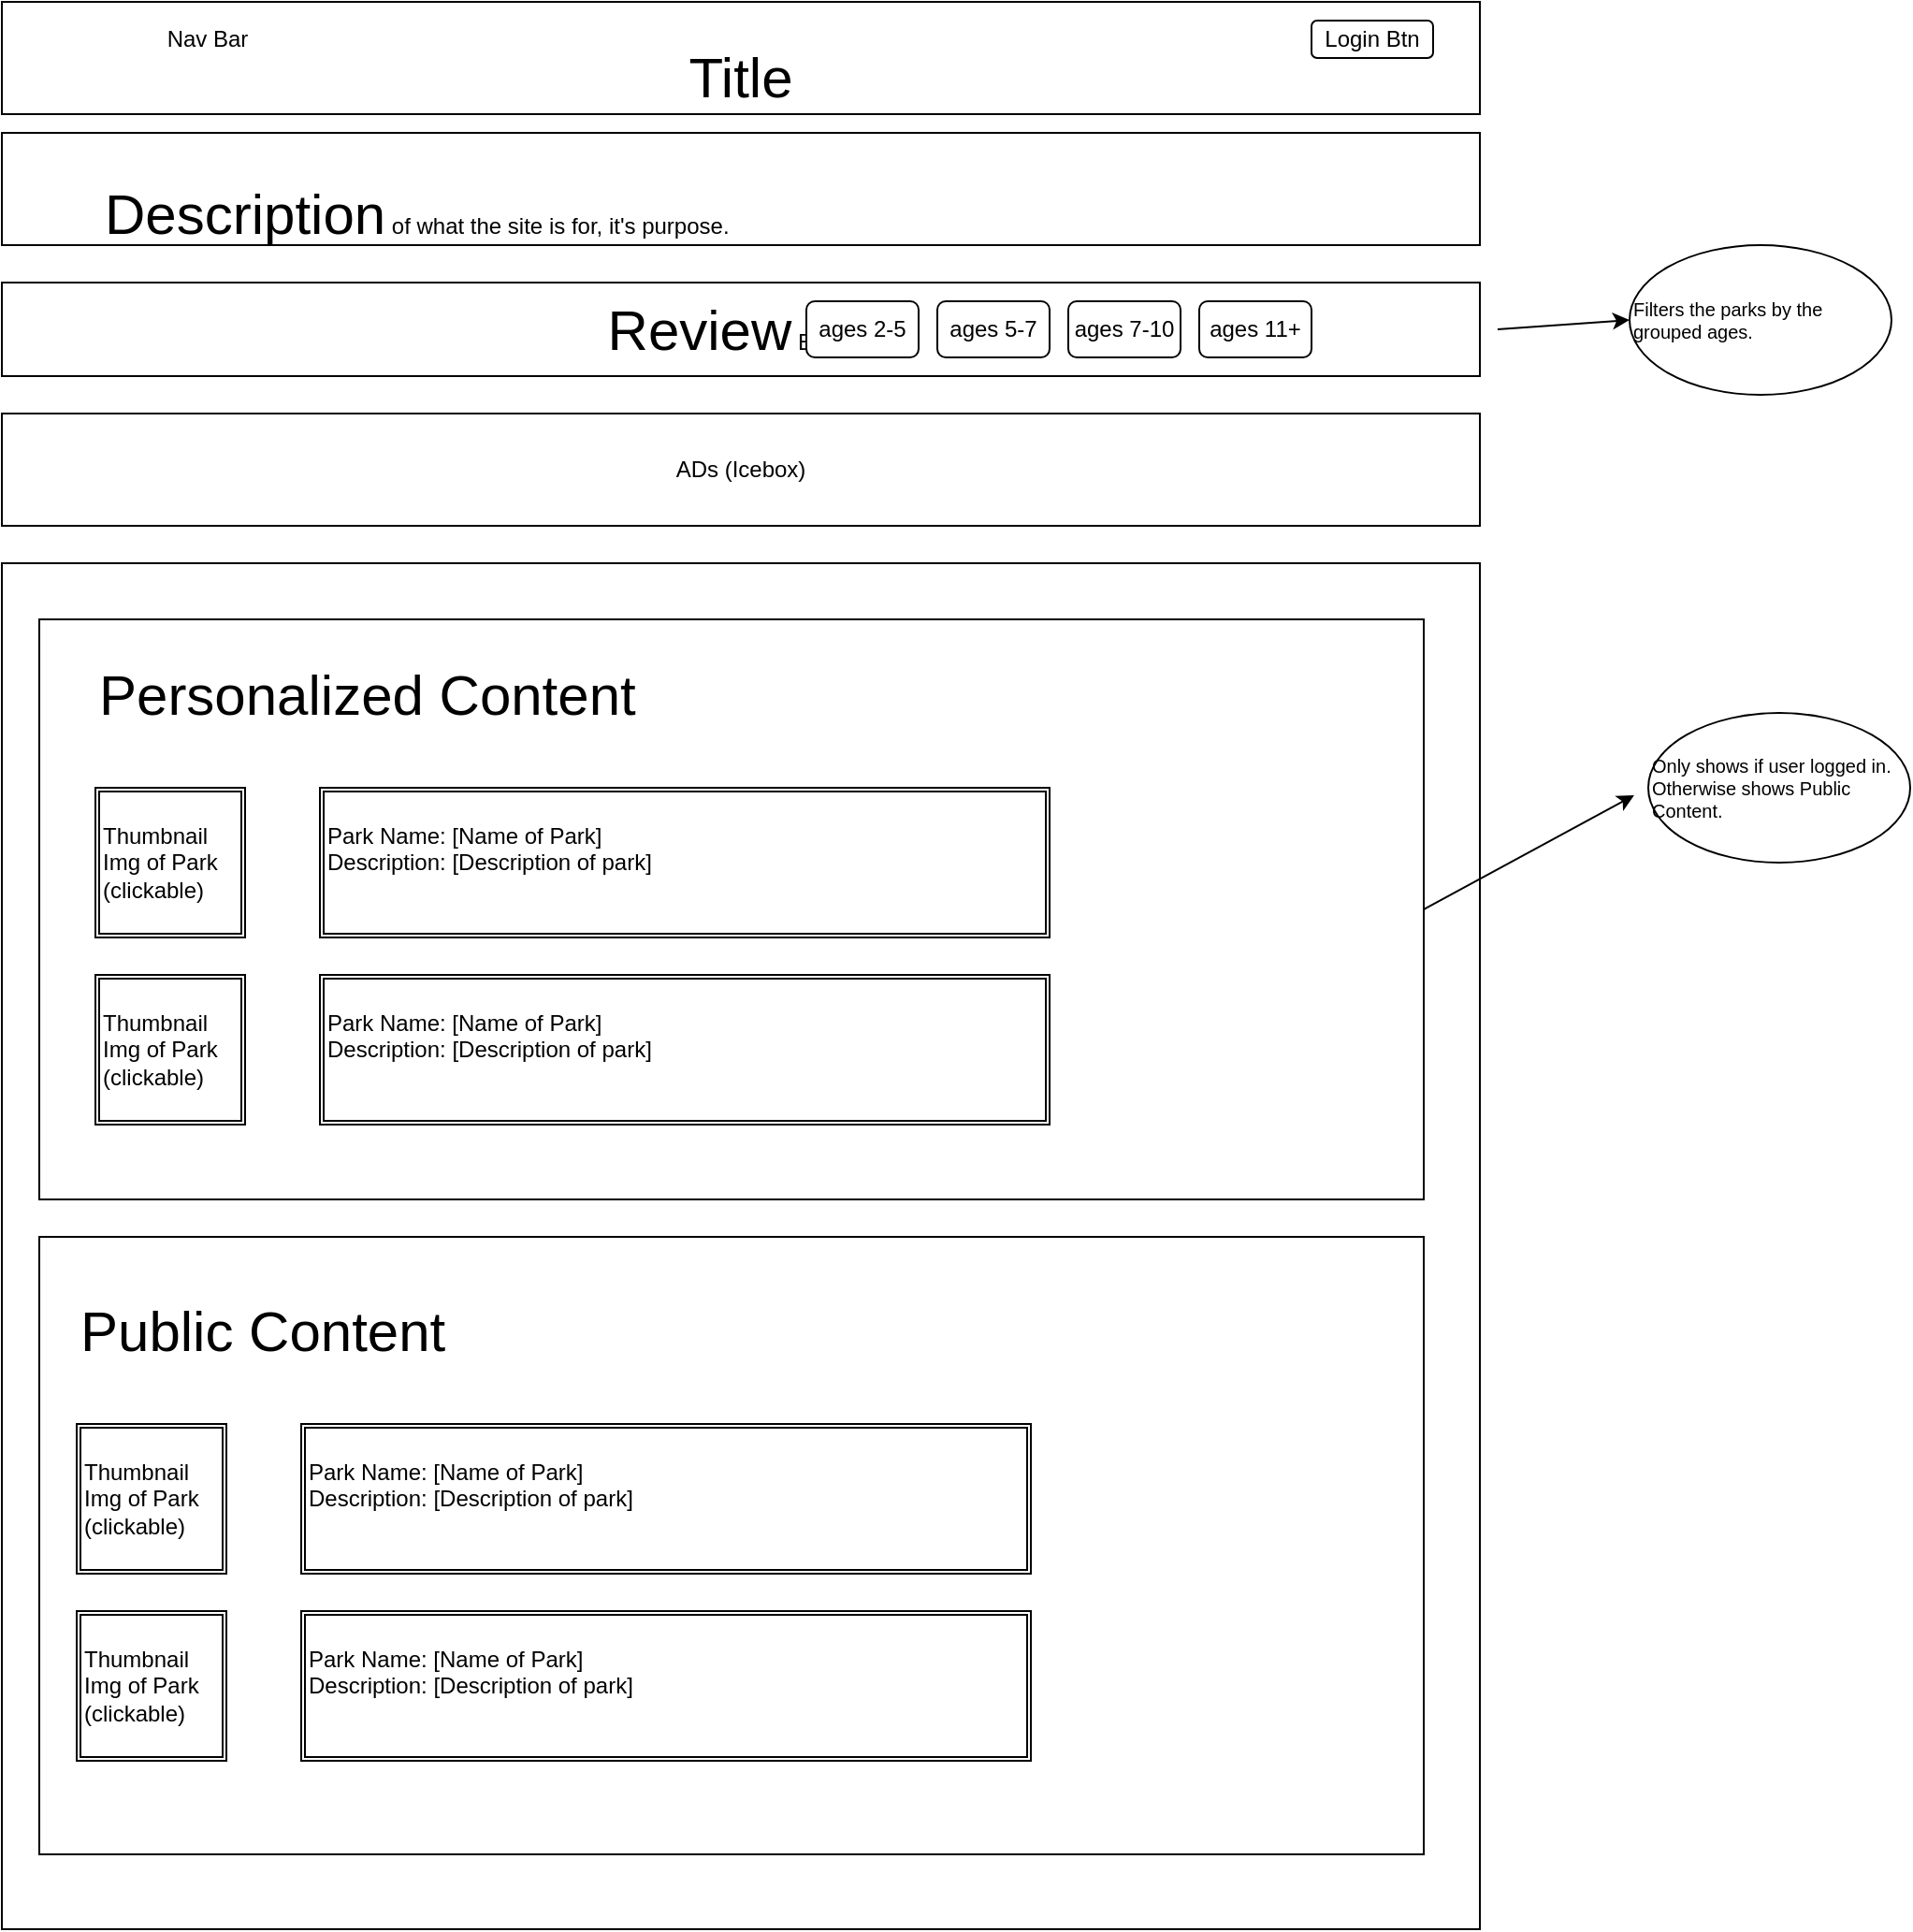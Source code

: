 <mxfile version="10.7.7" type="github"><diagram id="eIqJtcgoAjPy8BAkHkrU" name="Main Page"><mxGraphModel dx="1394" dy="773" grid="1" gridSize="10" guides="1" tooltips="1" connect="1" arrows="1" fold="1" page="1" pageScale="1" pageWidth="850" pageHeight="1100" math="0" shadow="0"><root><mxCell id="0"/><mxCell id="1" parent="0"/><mxCell id="P3dtLUGJmLrNupcICkM0-1" value="" style="rounded=0;whiteSpace=wrap;html=1;" vertex="1" parent="1"><mxGeometry x="20" y="20" width="790" height="60" as="geometry"/></mxCell><mxCell id="P3dtLUGJmLrNupcICkM0-2" value="Nav Bar" style="text;html=1;strokeColor=none;fillColor=none;align=center;verticalAlign=middle;whiteSpace=wrap;rounded=0;" vertex="1" parent="1"><mxGeometry x="70" y="30" width="120" height="20" as="geometry"/></mxCell><mxCell id="P3dtLUGJmLrNupcICkM0-4" value="&lt;font style=&quot;font-size: 30px&quot;&gt;Title&lt;/font&gt;" style="text;html=1;strokeColor=none;fillColor=none;align=center;verticalAlign=middle;whiteSpace=wrap;rounded=0;" vertex="1" parent="1"><mxGeometry x="290" y="50" width="250" height="20" as="geometry"/></mxCell><mxCell id="P3dtLUGJmLrNupcICkM0-5" value="Login Btn" style="rounded=1;whiteSpace=wrap;html=1;" vertex="1" parent="1"><mxGeometry x="720" y="30" width="65" height="20" as="geometry"/></mxCell><mxCell id="P3dtLUGJmLrNupcICkM0-7" value="&lt;font style=&quot;font-size: 30px&quot;&gt;Review&lt;/font&gt; Buttons" style="rounded=0;whiteSpace=wrap;html=1;" vertex="1" parent="1"><mxGeometry x="20" y="170" width="790" height="50" as="geometry"/></mxCell><mxCell id="P3dtLUGJmLrNupcICkM0-8" value="ages 2-5&lt;br&gt;" style="rounded=1;whiteSpace=wrap;html=1;" vertex="1" parent="1"><mxGeometry x="450" y="180" width="60" height="30" as="geometry"/></mxCell><mxCell id="P3dtLUGJmLrNupcICkM0-10" value="ages 5-7&lt;br&gt;" style="rounded=1;whiteSpace=wrap;html=1;" vertex="1" parent="1"><mxGeometry x="520" y="180" width="60" height="30" as="geometry"/></mxCell><mxCell id="P3dtLUGJmLrNupcICkM0-11" value="ages 7-10&lt;br&gt;" style="rounded=1;whiteSpace=wrap;html=1;" vertex="1" parent="1"><mxGeometry x="590" y="180" width="60" height="30" as="geometry"/></mxCell><mxCell id="P3dtLUGJmLrNupcICkM0-12" value="ages 11+&lt;br&gt;" style="rounded=1;whiteSpace=wrap;html=1;" vertex="1" parent="1"><mxGeometry x="660" y="180" width="60" height="30" as="geometry"/></mxCell><mxCell id="P3dtLUGJmLrNupcICkM0-13" value="ADs (Icebox)&lt;br&gt;" style="rounded=0;whiteSpace=wrap;html=1;" vertex="1" parent="1"><mxGeometry x="20" y="240" width="790" height="60" as="geometry"/></mxCell><mxCell id="P3dtLUGJmLrNupcICkM0-14" value="" style="rounded=0;whiteSpace=wrap;html=1;" vertex="1" parent="1"><mxGeometry x="20" y="320" width="790" height="730" as="geometry"/></mxCell><mxCell id="P3dtLUGJmLrNupcICkM0-16" value="" style="rounded=0;whiteSpace=wrap;html=1;" vertex="1" parent="1"><mxGeometry x="20" y="90" width="790" height="60" as="geometry"/></mxCell><mxCell id="P3dtLUGJmLrNupcICkM0-6" value="&lt;font style=&quot;font-size: 30px&quot;&gt;&lt;br&gt;Description&lt;/font&gt; of what the site is for, it's purpose.&lt;br&gt;" style="text;html=1;strokeColor=none;fillColor=none;spacing=5;spacingTop=-20;whiteSpace=wrap;overflow=hidden;rounded=0;" vertex="1" parent="1"><mxGeometry x="70" y="90" width="640" height="60" as="geometry"/></mxCell><mxCell id="P3dtLUGJmLrNupcICkM0-17" value="" style="rounded=0;whiteSpace=wrap;html=1;" vertex="1" parent="1"><mxGeometry x="40" y="350" width="740" height="310" as="geometry"/></mxCell><mxCell id="P3dtLUGJmLrNupcICkM0-18" value="" style="rounded=0;whiteSpace=wrap;html=1;" vertex="1" parent="1"><mxGeometry x="40" y="680" width="740" height="330" as="geometry"/></mxCell><mxCell id="P3dtLUGJmLrNupcICkM0-19" value="&lt;div style=&quot;text-align: left&quot;&gt;&lt;span style=&quot;font-size: 30px&quot;&gt;Public Content&lt;/span&gt;&lt;/div&gt;" style="text;html=1;strokeColor=none;fillColor=none;align=left;verticalAlign=middle;whiteSpace=wrap;rounded=0;" vertex="1" parent="1"><mxGeometry x="60" y="720" width="380" height="20" as="geometry"/></mxCell><mxCell id="P3dtLUGJmLrNupcICkM0-20" value="&lt;font style=&quot;font-size: 30px&quot;&gt;Personalized Content&lt;br&gt;&lt;/font&gt;" style="text;html=1;strokeColor=none;fillColor=none;align=left;verticalAlign=middle;whiteSpace=wrap;rounded=0;" vertex="1" parent="1"><mxGeometry x="70" y="380" width="380" height="20" as="geometry"/></mxCell><mxCell id="P3dtLUGJmLrNupcICkM0-23" value="Thumbnail Img of Park (clickable)&lt;br&gt;" style="shape=ext;double=1;whiteSpace=wrap;html=1;aspect=fixed;align=left;" vertex="1" parent="1"><mxGeometry x="70" y="440" width="80" height="80" as="geometry"/></mxCell><mxCell id="P3dtLUGJmLrNupcICkM0-24" value="Park Name: [Name of Park]&lt;br&gt;Description: [Description of park]&lt;br&gt;&lt;br&gt;" style="shape=ext;double=1;rounded=0;whiteSpace=wrap;html=1;align=left;" vertex="1" parent="1"><mxGeometry x="190" y="440" width="390" height="80" as="geometry"/></mxCell><mxCell id="P3dtLUGJmLrNupcICkM0-25" value="Thumbnail Img of Park (clickable)&lt;br&gt;" style="shape=ext;double=1;whiteSpace=wrap;html=1;aspect=fixed;align=left;" vertex="1" parent="1"><mxGeometry x="60" y="780" width="80" height="80" as="geometry"/></mxCell><mxCell id="P3dtLUGJmLrNupcICkM0-26" value="Park Name: [Name of Park]&lt;br&gt;Description: [Description of park]&lt;br&gt;&lt;br&gt;" style="shape=ext;double=1;rounded=0;whiteSpace=wrap;html=1;align=left;" vertex="1" parent="1"><mxGeometry x="180" y="780" width="390" height="80" as="geometry"/></mxCell><mxCell id="P3dtLUGJmLrNupcICkM0-27" value="Thumbnail Img of Park (clickable)&lt;br&gt;" style="shape=ext;double=1;whiteSpace=wrap;html=1;aspect=fixed;align=left;" vertex="1" parent="1"><mxGeometry x="70" y="540" width="80" height="80" as="geometry"/></mxCell><mxCell id="P3dtLUGJmLrNupcICkM0-28" value="Park Name: [Name of Park]&lt;br&gt;Description: [Description of park]&lt;br&gt;&lt;br&gt;" style="shape=ext;double=1;rounded=0;whiteSpace=wrap;html=1;align=left;" vertex="1" parent="1"><mxGeometry x="190" y="540" width="390" height="80" as="geometry"/></mxCell><mxCell id="P3dtLUGJmLrNupcICkM0-29" value="Thumbnail Img of Park (clickable)&lt;br&gt;" style="shape=ext;double=1;whiteSpace=wrap;html=1;aspect=fixed;align=left;" vertex="1" parent="1"><mxGeometry x="60" y="880" width="80" height="80" as="geometry"/></mxCell><mxCell id="P3dtLUGJmLrNupcICkM0-30" value="Park Name: [Name of Park]&lt;br&gt;Description: [Description of park]&lt;br&gt;&lt;br&gt;" style="shape=ext;double=1;rounded=0;whiteSpace=wrap;html=1;align=left;" vertex="1" parent="1"><mxGeometry x="180" y="880" width="390" height="80" as="geometry"/></mxCell><mxCell id="O1P_VxtPqfVI13-kk_SP-1" value="" style="endArrow=classic;html=1;fontSize=10;exitX=1;exitY=0.5;exitDx=0;exitDy=0;entryX=-0.054;entryY=0.55;entryDx=0;entryDy=0;entryPerimeter=0;" edge="1" parent="1" source="P3dtLUGJmLrNupcICkM0-17" target="mGAjMIXDMtbwLICyGtHQ-1"><mxGeometry width="50" height="50" relative="1" as="geometry"><mxPoint x="790" y="510" as="sourcePoint"/><mxPoint x="900" y="440" as="targetPoint"/></mxGeometry></mxCell><mxCell id="mGAjMIXDMtbwLICyGtHQ-1" value="Only shows if user logged in.&amp;nbsp; Otherwise shows Public Content.&lt;br style=&quot;font-size: 10px&quot;&gt;" style="ellipse;whiteSpace=wrap;html=1;fontSize=10;align=left;" vertex="1" parent="1"><mxGeometry x="900" y="400" width="140" height="80" as="geometry"/></mxCell><mxCell id="mGAjMIXDMtbwLICyGtHQ-2" value="" style="endArrow=classic;html=1;fontSize=10;exitX=1.012;exitY=0.5;exitDx=0;exitDy=0;exitPerimeter=0;entryX=0;entryY=0.5;entryDx=0;entryDy=0;" edge="1" parent="1" source="P3dtLUGJmLrNupcICkM0-7" target="mGAjMIXDMtbwLICyGtHQ-3"><mxGeometry width="50" height="50" relative="1" as="geometry"><mxPoint x="810" y="220" as="sourcePoint"/><mxPoint x="890" y="180" as="targetPoint"/></mxGeometry></mxCell><mxCell id="mGAjMIXDMtbwLICyGtHQ-3" value="Filters the parks by the grouped ages.&lt;br style=&quot;font-size: 10px&quot;&gt;" style="ellipse;whiteSpace=wrap;html=1;fontSize=10;align=left;" vertex="1" parent="1"><mxGeometry x="890" y="150" width="140" height="80" as="geometry"/></mxCell></root></mxGraphModel></diagram><diagram id="Y99d2gwCtt2hjHxhowKW" name="Pub-Personal-Content"><mxGraphModel dx="1394" dy="773" grid="1" gridSize="10" guides="1" tooltips="1" connect="1" arrows="1" fold="1" page="1" pageScale="1" pageWidth="850" pageHeight="1100" math="0" shadow="0"><root><mxCell id="L3Fpt6WQxoa7c7fPTvoM-0"/><mxCell id="L3Fpt6WQxoa7c7fPTvoM-1" parent="L3Fpt6WQxoa7c7fPTvoM-0"/><mxCell id="CMhgkHy0EPUcVAvEOlV1-0" value="" style="rounded=0;whiteSpace=wrap;html=1;" vertex="1" parent="L3Fpt6WQxoa7c7fPTvoM-1"><mxGeometry x="40" y="40" width="740" height="190" as="geometry"/></mxCell><mxCell id="CMhgkHy0EPUcVAvEOlV1-1" value="&lt;font style=&quot;font-size: 30px&quot;&gt;Personalized Content&lt;br&gt;&lt;/font&gt;" style="text;html=1;strokeColor=none;fillColor=none;align=left;verticalAlign=middle;whiteSpace=wrap;rounded=0;" vertex="1" parent="L3Fpt6WQxoa7c7fPTvoM-1"><mxGeometry x="70" y="70" width="380" height="20" as="geometry"/></mxCell><mxCell id="CMhgkHy0EPUcVAvEOlV1-2" value="Thumbnail Img of Park (clickable)&lt;br&gt;" style="shape=ext;double=1;whiteSpace=wrap;html=1;aspect=fixed;align=left;" vertex="1" parent="L3Fpt6WQxoa7c7fPTvoM-1"><mxGeometry x="70" y="130" width="80" height="80" as="geometry"/></mxCell><mxCell id="CMhgkHy0EPUcVAvEOlV1-3" value="Park Name: [Name of Park]&lt;br&gt;Description: [Description of park]&lt;br&gt;&lt;br&gt;" style="shape=ext;double=1;rounded=0;whiteSpace=wrap;html=1;align=left;" vertex="1" parent="L3Fpt6WQxoa7c7fPTvoM-1"><mxGeometry x="190" y="130" width="390" height="80" as="geometry"/></mxCell><mxCell id="eWOdcAm23o-jEfMq29Wk-0" value="&lt;font style=&quot;font-size: 48px&quot;&gt;Images of Park&lt;br&gt;(carousel element?)&lt;br&gt;&lt;/font&gt;&lt;br&gt;" style="rounded=0;whiteSpace=wrap;html=1;align=center;" vertex="1" parent="L3Fpt6WQxoa7c7fPTvoM-1"><mxGeometry x="40" y="360" width="790" height="220" as="geometry"/></mxCell><mxCell id="eWOdcAm23o-jEfMq29Wk-1" value="" style="shape=flexArrow;endArrow=classic;html=1;exitX=0.366;exitY=0.995;exitDx=0;exitDy=0;exitPerimeter=0;entryX=0.49;entryY=0.067;entryDx=0;entryDy=0;entryPerimeter=0;" edge="1" parent="L3Fpt6WQxoa7c7fPTvoM-1" source="CMhgkHy0EPUcVAvEOlV1-0" target="IaftfZSmnILdI_pws1qB-0"><mxGeometry width="50" height="50" relative="1" as="geometry"><mxPoint x="320" y="280" as="sourcePoint"/><mxPoint x="370" y="230" as="targetPoint"/></mxGeometry></mxCell><mxCell id="eWOdcAm23o-jEfMq29Wk-2" value="&lt;div style=&quot;text-align: center&quot;&gt;&lt;span style=&quot;font-size: 48px&quot;&gt;Map&lt;/span&gt;&lt;/div&gt;" style="whiteSpace=wrap;html=1;aspect=fixed;align=center;" vertex="1" parent="L3Fpt6WQxoa7c7fPTvoM-1"><mxGeometry x="560" y="600" width="260" height="260" as="geometry"/></mxCell><mxCell id="eWOdcAm23o-jEfMq29Wk-3" value="" style="rounded=0;whiteSpace=wrap;html=1;align=center;" vertex="1" parent="L3Fpt6WQxoa7c7fPTvoM-1"><mxGeometry x="70" y="600" width="450" height="260" as="geometry"/></mxCell><mxCell id="eWOdcAm23o-jEfMq29Wk-4" value="&lt;h1&gt;Park Rangers say... [Rating]&lt;/h1&gt;&lt;p&gt;Quick Summary:&amp;nbsp;&amp;nbsp;&lt;/p&gt;&lt;p&gt;Lorem ipsum dolor sit amet, consectetur adipisicing elit, sed do eiusmod tempor incididunt ut labore et dolore magna aliqua.&lt;br&gt;&lt;/p&gt;" style="text;html=1;strokeColor=none;fillColor=none;spacing=5;spacingTop=-20;whiteSpace=wrap;overflow=hidden;rounded=0;align=left;" vertex="1" parent="L3Fpt6WQxoa7c7fPTvoM-1"><mxGeometry x="105" y="630" width="395" height="190" as="geometry"/></mxCell><mxCell id="eWOdcAm23o-jEfMq29Wk-6" value="&lt;b&gt;Feature Button&lt;/b&gt;&lt;br&gt;(Ex: Monkey Bars -- opens in a modal explaining the feature)&lt;br&gt;&lt;br&gt;" style="rounded=1;whiteSpace=wrap;html=1;align=left;" vertex="1" parent="L3Fpt6WQxoa7c7fPTvoM-1"><mxGeometry x="70" y="950" width="190" height="80" as="geometry"/></mxCell><mxCell id="eWOdcAm23o-jEfMq29Wk-7" value="Features&lt;br style=&quot;font-size: 20px&quot;&gt;" style="text;html=1;strokeColor=none;fillColor=none;align=center;verticalAlign=middle;whiteSpace=wrap;rounded=0;fontSize=20;" vertex="1" parent="L3Fpt6WQxoa7c7fPTvoM-1"><mxGeometry x="90" y="910" width="40" height="20" as="geometry"/></mxCell><mxCell id="eWOdcAm23o-jEfMq29Wk-8" value="&lt;b&gt;Feature Button&lt;/b&gt;&lt;br&gt;(Ex: Monkey Bars -- opens in a modal explaining the feature)&lt;br&gt;&lt;br&gt;" style="rounded=1;whiteSpace=wrap;html=1;align=left;" vertex="1" parent="L3Fpt6WQxoa7c7fPTvoM-1"><mxGeometry x="280" y="950" width="190" height="80" as="geometry"/></mxCell><mxCell id="eWOdcAm23o-jEfMq29Wk-9" value="&lt;b&gt;Feature Button&lt;/b&gt;&lt;br&gt;(Ex: Monkey Bars -- opens in a modal explaining the feature)&lt;br&gt;&lt;br&gt;" style="rounded=1;whiteSpace=wrap;html=1;align=left;" vertex="1" parent="L3Fpt6WQxoa7c7fPTvoM-1"><mxGeometry x="490" y="950" width="190" height="80" as="geometry"/></mxCell><mxCell id="eWOdcAm23o-jEfMq29Wk-10" value="&lt;b&gt;Feature Button&lt;/b&gt;&lt;br&gt;(Ex: Monkey Bars -- opens in a modal explaining the feature)&lt;br&gt;&lt;br&gt;" style="rounded=1;whiteSpace=wrap;html=1;align=left;" vertex="1" parent="L3Fpt6WQxoa7c7fPTvoM-1"><mxGeometry x="70" y="1040" width="190" height="80" as="geometry"/></mxCell><mxCell id="eWOdcAm23o-jEfMq29Wk-11" value="&lt;b&gt;Feature Button&lt;/b&gt;&lt;br&gt;(Ex: Monkey Bars -- opens in a modal explaining the feature)&lt;br&gt;&lt;br&gt;" style="rounded=1;whiteSpace=wrap;html=1;align=left;" vertex="1" parent="L3Fpt6WQxoa7c7fPTvoM-1"><mxGeometry x="280" y="1040" width="190" height="80" as="geometry"/></mxCell><mxCell id="eWOdcAm23o-jEfMq29Wk-12" value="&lt;b&gt;Feature Button&lt;/b&gt;&lt;br&gt;(Ex: Monkey Bars -- opens in a modal explaining the feature)&lt;br&gt;&lt;br&gt;" style="rounded=1;whiteSpace=wrap;html=1;align=left;" vertex="1" parent="L3Fpt6WQxoa7c7fPTvoM-1"><mxGeometry x="490" y="1040" width="190" height="80" as="geometry"/></mxCell><mxCell id="eWOdcAm23o-jEfMq29Wk-13" value="What you should know...&lt;br&gt;(further description of park)&lt;br&gt;&lt;ul&gt;&lt;li&gt;Location is great, secluded&lt;/li&gt;&lt;li&gt;Park is newer&lt;/li&gt;&lt;li&gt;Not on busy street&lt;/li&gt;&lt;li&gt;Easy to get to&lt;/li&gt;&lt;/ul&gt;" style="rounded=0;whiteSpace=wrap;html=1;fontSize=20;align=left;" vertex="1" parent="L3Fpt6WQxoa7c7fPTvoM-1"><mxGeometry x="80" y="1170" width="720" height="230" as="geometry"/></mxCell><mxCell id="eWOdcAm23o-jEfMq29Wk-14" value="&lt;font style=&quot;font-size: 24px&quot;&gt;&lt;b&gt;Feature Type (Ex: Monkey Bars)&lt;/b&gt;&lt;/font&gt;&lt;br&gt;Description of the park's feature&lt;br&gt;(2 sets of features, smaller set is newer with grips, older set is higher off ground)&lt;br&gt;" style="shape=process;whiteSpace=wrap;html=1;backgroundOutline=1;fontSize=20;align=left;" vertex="1" parent="L3Fpt6WQxoa7c7fPTvoM-1"><mxGeometry x="810" y="870" width="440" height="180" as="geometry"/></mxCell><mxCell id="eWOdcAm23o-jEfMq29Wk-15" value="" style="shape=flexArrow;endArrow=classic;html=1;fontSize=20;exitX=1.016;exitY=0.85;exitDx=0;exitDy=0;exitPerimeter=0;entryX=-0.002;entryY=0.589;entryDx=0;entryDy=0;entryPerimeter=0;" edge="1" parent="L3Fpt6WQxoa7c7fPTvoM-1" source="eWOdcAm23o-jEfMq29Wk-9" target="eWOdcAm23o-jEfMq29Wk-14"><mxGeometry width="50" height="50" relative="1" as="geometry"><mxPoint x="680" y="1010" as="sourcePoint"/><mxPoint x="730" y="960" as="targetPoint"/></mxGeometry></mxCell><mxCell id="IaftfZSmnILdI_pws1qB-0" value="" style="rounded=0;whiteSpace=wrap;html=1;" vertex="1" parent="L3Fpt6WQxoa7c7fPTvoM-1"><mxGeometry x="40" y="290" width="790" height="60" as="geometry"/></mxCell><mxCell id="IaftfZSmnILdI_pws1qB-1" value="&lt;font style=&quot;font-size: 30px&quot;&gt;Title&lt;/font&gt;" style="text;html=1;strokeColor=none;fillColor=none;align=center;verticalAlign=middle;whiteSpace=wrap;rounded=0;" vertex="1" parent="L3Fpt6WQxoa7c7fPTvoM-1"><mxGeometry x="310" y="320" width="250" height="20" as="geometry"/></mxCell><mxCell id="IaftfZSmnILdI_pws1qB-2" value="Nav Bar" style="text;html=1;strokeColor=none;fillColor=none;align=center;verticalAlign=middle;whiteSpace=wrap;rounded=0;" vertex="1" parent="L3Fpt6WQxoa7c7fPTvoM-1"><mxGeometry x="90" y="300" width="120" height="20" as="geometry"/></mxCell><mxCell id="IaftfZSmnILdI_pws1qB-3" value="Login Btn" style="rounded=1;whiteSpace=wrap;html=1;" vertex="1" parent="L3Fpt6WQxoa7c7fPTvoM-1"><mxGeometry x="740" y="300" width="65" height="20" as="geometry"/></mxCell><mxCell id="IaftfZSmnILdI_pws1qB-4" value="" style="endArrow=classic;html=1;fontSize=20;exitX=1;exitY=0.25;exitDx=0;exitDy=0;entryX=0.058;entryY=0.713;entryDx=0;entryDy=0;entryPerimeter=0;" edge="1" parent="L3Fpt6WQxoa7c7fPTvoM-1" source="IaftfZSmnILdI_pws1qB-3" target="IaftfZSmnILdI_pws1qB-6"><mxGeometry width="50" height="50" relative="1" as="geometry"><mxPoint x="840" y="290" as="sourcePoint"/><mxPoint x="860" y="286.667" as="targetPoint"/></mxGeometry></mxCell><mxCell id="IaftfZSmnILdI_pws1qB-6" value="Shows Name if logged in, Login if not&lt;br style=&quot;font-size: 10px;&quot;&gt;" style="ellipse;whiteSpace=wrap;html=1;fontSize=10;align=left;" vertex="1" parent="L3Fpt6WQxoa7c7fPTvoM-1"><mxGeometry x="860" y="230" width="120" height="80" as="geometry"/></mxCell></root></mxGraphModel></diagram></mxfile>